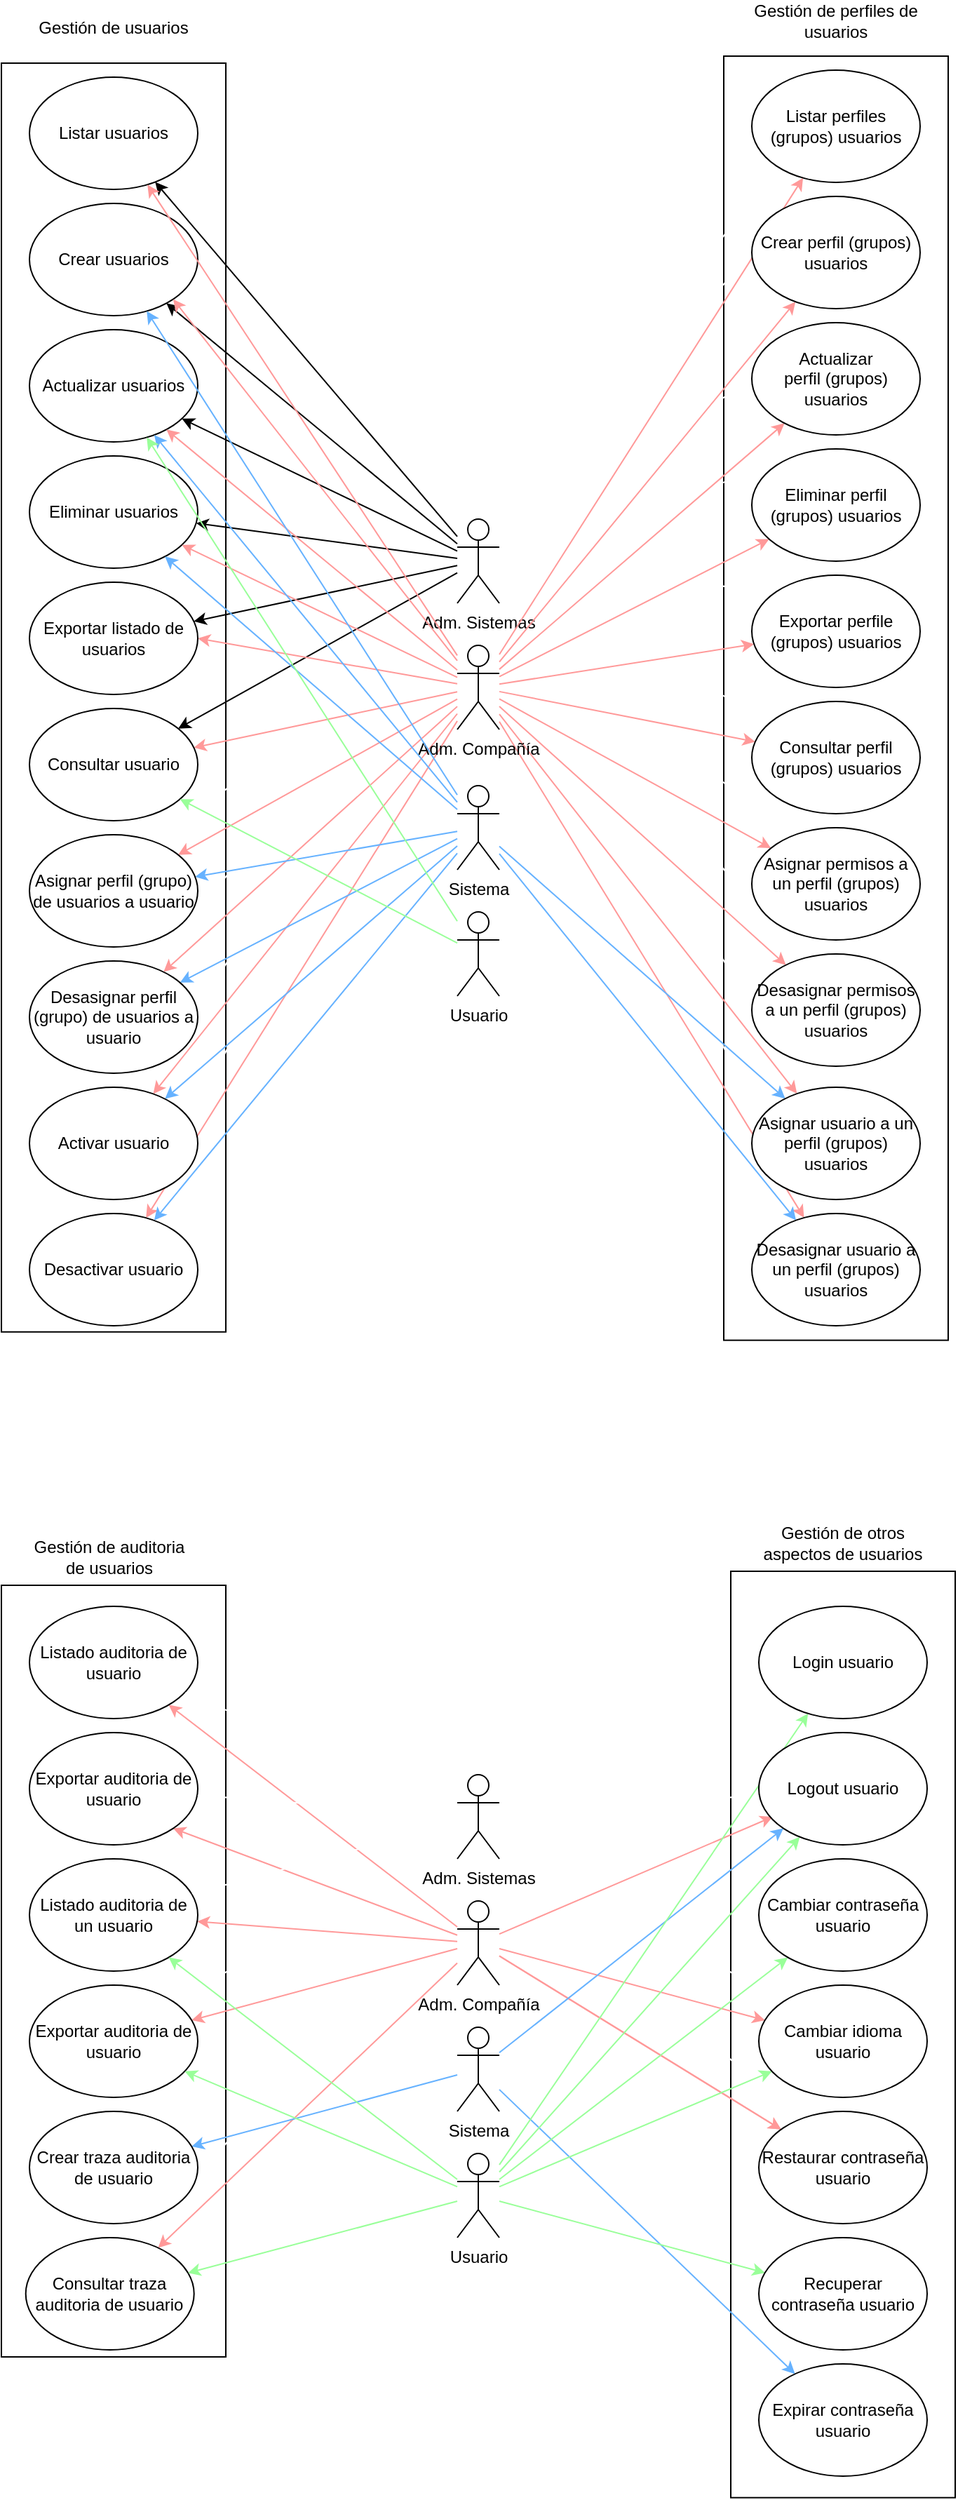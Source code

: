 <mxfile>
    <diagram id="XxmZaBKpFqPpCZRDXPVk" name="Page-1">
        <mxGraphModel dx="832" dy="467" grid="1" gridSize="10" guides="1" tooltips="1" connect="1" arrows="1" fold="1" page="1" pageScale="1" pageWidth="850" pageHeight="1100" math="0" shadow="0">
            <root>
                <mxCell id="0"/>
                <mxCell id="1" parent="0"/>
                <mxCell id="110" value="" style="rounded=0;whiteSpace=wrap;html=1;rotation=-90;" vertex="1" parent="1">
                    <mxGeometry x="429.85" y="1405.17" width="660.32" height="160" as="geometry"/>
                </mxCell>
                <mxCell id="33" value="" style="rounded=0;whiteSpace=wrap;html=1;rotation=-90;" vertex="1" parent="1">
                    <mxGeometry x="297.35" y="452.67" width="915.32" height="160" as="geometry"/>
                </mxCell>
                <mxCell id="5" value="" style="rounded=0;whiteSpace=wrap;html=1;rotation=-90;" vertex="1" parent="1">
                    <mxGeometry x="-212.18" y="452.2" width="904.38" height="160" as="geometry"/>
                </mxCell>
                <mxCell id="6" value="Listar usuarios" style="ellipse;whiteSpace=wrap;html=1;" vertex="1" parent="1">
                    <mxGeometry x="180" y="90" width="120" height="80" as="geometry"/>
                </mxCell>
                <mxCell id="7" value="Crear usuarios" style="ellipse;whiteSpace=wrap;html=1;" vertex="1" parent="1">
                    <mxGeometry x="180" y="180" width="120" height="80" as="geometry"/>
                </mxCell>
                <mxCell id="8" value="Actualizar usuarios" style="ellipse;whiteSpace=wrap;html=1;" vertex="1" parent="1">
                    <mxGeometry x="180" y="270" width="120" height="80" as="geometry"/>
                </mxCell>
                <mxCell id="9" value="Eliminar usuarios" style="ellipse;whiteSpace=wrap;html=1;" vertex="1" parent="1">
                    <mxGeometry x="180" y="360" width="120" height="80" as="geometry"/>
                </mxCell>
                <mxCell id="10" value="Gestión de usuarios" style="text;html=1;strokeColor=none;fillColor=none;align=center;verticalAlign=middle;whiteSpace=wrap;rounded=0;" vertex="1" parent="1">
                    <mxGeometry x="180" y="40" width="120" height="30" as="geometry"/>
                </mxCell>
                <mxCell id="15" style="edgeStyle=none;html=1;" edge="1" parent="1" source="13" target="6">
                    <mxGeometry relative="1" as="geometry"/>
                </mxCell>
                <mxCell id="16" style="edgeStyle=none;html=1;" edge="1" parent="1" source="13" target="7">
                    <mxGeometry relative="1" as="geometry"/>
                </mxCell>
                <mxCell id="17" style="edgeStyle=none;html=1;" edge="1" parent="1" source="13" target="8">
                    <mxGeometry relative="1" as="geometry"/>
                </mxCell>
                <mxCell id="18" style="edgeStyle=none;html=1;" edge="1" parent="1" source="13" target="9">
                    <mxGeometry relative="1" as="geometry">
                        <mxPoint x="600" y="340" as="targetPoint"/>
                    </mxGeometry>
                </mxCell>
                <mxCell id="26" style="edgeStyle=none;html=1;" edge="1" parent="1" source="13" target="24">
                    <mxGeometry relative="1" as="geometry">
                        <mxPoint x="620" y="350" as="targetPoint"/>
                    </mxGeometry>
                </mxCell>
                <mxCell id="29" style="edgeStyle=none;html=1;" edge="1" parent="1" source="13" target="28">
                    <mxGeometry relative="1" as="geometry">
                        <mxPoint x="550" y="350" as="targetPoint"/>
                    </mxGeometry>
                </mxCell>
                <mxCell id="43" style="edgeStyle=none;html=1;entryX=0;entryY=1;entryDx=0;entryDy=0;strokeColor=#FFFFFF;" edge="1" parent="1" source="13" target="34">
                    <mxGeometry relative="1" as="geometry"/>
                </mxCell>
                <mxCell id="44" style="edgeStyle=none;html=1;entryX=0;entryY=0.5;entryDx=0;entryDy=0;strokeColor=#FFFFFF;" edge="1" parent="1" source="13" target="36">
                    <mxGeometry relative="1" as="geometry"/>
                </mxCell>
                <mxCell id="45" style="edgeStyle=none;html=1;entryX=0;entryY=0.5;entryDx=0;entryDy=0;strokeColor=#FFFFFF;" edge="1" parent="1" source="13" target="37">
                    <mxGeometry relative="1" as="geometry"/>
                </mxCell>
                <mxCell id="46" style="edgeStyle=none;html=1;entryX=0;entryY=0;entryDx=0;entryDy=0;strokeColor=#FFFFFF;" edge="1" parent="1" source="13" target="38">
                    <mxGeometry relative="1" as="geometry"/>
                </mxCell>
                <mxCell id="47" style="edgeStyle=none;html=1;entryX=0;entryY=0;entryDx=0;entryDy=0;strokeColor=#FFFFFF;" edge="1" parent="1" source="13" target="39">
                    <mxGeometry relative="1" as="geometry"/>
                </mxCell>
                <mxCell id="48" style="edgeStyle=none;html=1;strokeColor=#FFFFFF;" edge="1" parent="1" source="13" target="40">
                    <mxGeometry relative="1" as="geometry"/>
                </mxCell>
                <mxCell id="49" style="edgeStyle=none;html=1;strokeColor=#FFFFFF;" edge="1" parent="1" source="13" target="41">
                    <mxGeometry relative="1" as="geometry"/>
                </mxCell>
                <mxCell id="50" style="edgeStyle=none;html=1;strokeColor=#FFFFFF;" edge="1" parent="1" source="13" target="42">
                    <mxGeometry relative="1" as="geometry"/>
                </mxCell>
                <mxCell id="75" style="edgeStyle=none;html=1;strokeColor=#FFFFFF;" edge="1" parent="1" source="13" target="73">
                    <mxGeometry relative="1" as="geometry"/>
                </mxCell>
                <mxCell id="76" style="edgeStyle=none;html=1;strokeColor=#FFFFFF;" edge="1" parent="1" source="13" target="74">
                    <mxGeometry relative="1" as="geometry"/>
                </mxCell>
                <mxCell id="81" style="edgeStyle=none;html=1;strokeColor=#FFFFFF;" edge="1" parent="1" source="13" target="71">
                    <mxGeometry relative="1" as="geometry"/>
                </mxCell>
                <mxCell id="82" style="edgeStyle=none;html=1;strokeColor=#FFFFFF;" edge="1" parent="1" source="13" target="72">
                    <mxGeometry relative="1" as="geometry"/>
                </mxCell>
                <mxCell id="145" style="edgeStyle=none;html=1;strokeColor=#FFFFFF;" edge="1" parent="1" source="13" target="139">
                    <mxGeometry relative="1" as="geometry"/>
                </mxCell>
                <mxCell id="146" style="edgeStyle=none;html=1;strokeColor=#FFFFFF;" edge="1" parent="1" source="13" target="140">
                    <mxGeometry relative="1" as="geometry"/>
                </mxCell>
                <mxCell id="13" value="Adm. Sistemas" style="shape=umlActor;verticalLabelPosition=bottom;verticalAlign=top;html=1;" vertex="1" parent="1">
                    <mxGeometry x="485" y="405" width="30" height="60" as="geometry"/>
                </mxCell>
                <mxCell id="19" style="edgeStyle=none;html=1;strokeColor=#FF9999;" edge="1" parent="1" source="14" target="6">
                    <mxGeometry relative="1" as="geometry"/>
                </mxCell>
                <mxCell id="20" style="edgeStyle=none;html=1;strokeColor=#FF9999;entryX=1;entryY=1;entryDx=0;entryDy=0;" edge="1" parent="1" source="14" target="7">
                    <mxGeometry relative="1" as="geometry">
                        <mxPoint x="620" y="340" as="targetPoint"/>
                    </mxGeometry>
                </mxCell>
                <mxCell id="21" style="edgeStyle=none;html=1;strokeColor=#FF9999;" edge="1" parent="1" source="14" target="8">
                    <mxGeometry relative="1" as="geometry"/>
                </mxCell>
                <mxCell id="22" style="edgeStyle=none;html=1;strokeColor=#FF9999;" edge="1" parent="1" source="14" target="9">
                    <mxGeometry relative="1" as="geometry">
                        <mxPoint x="650" y="380" as="targetPoint"/>
                    </mxGeometry>
                </mxCell>
                <mxCell id="27" style="edgeStyle=none;html=1;strokeColor=#FF9999;entryX=1;entryY=0.5;entryDx=0;entryDy=0;" edge="1" parent="1" source="14" target="24">
                    <mxGeometry relative="1" as="geometry">
                        <mxPoint x="400" y="490" as="targetPoint"/>
                    </mxGeometry>
                </mxCell>
                <mxCell id="31" style="edgeStyle=none;html=1;strokeColor=#FF9999;" edge="1" parent="1" source="14" target="28">
                    <mxGeometry relative="1" as="geometry"/>
                </mxCell>
                <mxCell id="51" style="edgeStyle=none;html=1;strokeColor=#FF9999;" edge="1" parent="1" source="14" target="34">
                    <mxGeometry relative="1" as="geometry"/>
                </mxCell>
                <mxCell id="52" style="edgeStyle=none;html=1;strokeColor=#FF9999;" edge="1" parent="1" source="14" target="36">
                    <mxGeometry relative="1" as="geometry"/>
                </mxCell>
                <mxCell id="53" style="edgeStyle=none;html=1;strokeColor=#FF9999;" edge="1" parent="1" source="14" target="37">
                    <mxGeometry relative="1" as="geometry"/>
                </mxCell>
                <mxCell id="54" style="edgeStyle=none;html=1;strokeColor=#FF9999;" edge="1" parent="1" source="14" target="38">
                    <mxGeometry relative="1" as="geometry"/>
                </mxCell>
                <mxCell id="55" style="edgeStyle=none;html=1;strokeColor=#FF9999;" edge="1" parent="1" source="14" target="39">
                    <mxGeometry relative="1" as="geometry"/>
                </mxCell>
                <mxCell id="56" style="edgeStyle=none;html=1;strokeColor=#FF9999;" edge="1" parent="1" source="14" target="40">
                    <mxGeometry relative="1" as="geometry"/>
                </mxCell>
                <mxCell id="57" style="edgeStyle=none;html=1;strokeColor=#FF9999;" edge="1" parent="1" source="14" target="41">
                    <mxGeometry relative="1" as="geometry"/>
                </mxCell>
                <mxCell id="58" style="edgeStyle=none;html=1;strokeColor=#FF9999;" edge="1" parent="1" source="14" target="42">
                    <mxGeometry relative="1" as="geometry"/>
                </mxCell>
                <mxCell id="77" style="edgeStyle=none;html=1;strokeColor=#FF9999;" edge="1" parent="1" source="14" target="73">
                    <mxGeometry relative="1" as="geometry"/>
                </mxCell>
                <mxCell id="78" style="edgeStyle=none;html=1;strokeColor=#FF9999;" edge="1" parent="1" source="14" target="74">
                    <mxGeometry relative="1" as="geometry"/>
                </mxCell>
                <mxCell id="83" style="edgeStyle=none;html=1;strokeColor=#FF9999;" edge="1" parent="1" source="14" target="71">
                    <mxGeometry relative="1" as="geometry"/>
                </mxCell>
                <mxCell id="84" style="edgeStyle=none;html=1;strokeColor=#FF9999;" edge="1" parent="1" source="14" target="72">
                    <mxGeometry relative="1" as="geometry"/>
                </mxCell>
                <mxCell id="143" style="edgeStyle=none;html=1;strokeColor=#FF9999;" edge="1" parent="1" source="14" target="139">
                    <mxGeometry relative="1" as="geometry"/>
                </mxCell>
                <mxCell id="144" style="edgeStyle=none;html=1;strokeColor=#FF9999;" edge="1" parent="1" source="14" target="140">
                    <mxGeometry relative="1" as="geometry"/>
                </mxCell>
                <mxCell id="14" value="Adm. Compañía" style="shape=umlActor;verticalLabelPosition=bottom;verticalAlign=top;html=1;" vertex="1" parent="1">
                    <mxGeometry x="485" y="495" width="30" height="60" as="geometry"/>
                </mxCell>
                <mxCell id="24" value="Exportar listado de usuarios" style="ellipse;whiteSpace=wrap;html=1;" vertex="1" parent="1">
                    <mxGeometry x="180" y="450" width="120" height="80" as="geometry"/>
                </mxCell>
                <mxCell id="28" value="Consultar usuario" style="ellipse;whiteSpace=wrap;html=1;" vertex="1" parent="1">
                    <mxGeometry x="180" y="540" width="120" height="80" as="geometry"/>
                </mxCell>
                <mxCell id="34" value="Listar perfiles (grupos) usuarios" style="ellipse;whiteSpace=wrap;html=1;" vertex="1" parent="1">
                    <mxGeometry x="695" y="85" width="120" height="80" as="geometry"/>
                </mxCell>
                <mxCell id="35" value="Gestión de perfiles de usuarios" style="text;html=1;strokeColor=none;fillColor=none;align=center;verticalAlign=middle;whiteSpace=wrap;rounded=0;" vertex="1" parent="1">
                    <mxGeometry x="695" y="35" width="120" height="30" as="geometry"/>
                </mxCell>
                <mxCell id="36" value="Crear perfil (grupos) usuarios" style="ellipse;whiteSpace=wrap;html=1;" vertex="1" parent="1">
                    <mxGeometry x="695" y="175" width="120" height="80" as="geometry"/>
                </mxCell>
                <mxCell id="37" value="Actualizar&lt;span style=&quot;color: rgba(0, 0, 0, 0); font-family: monospace; font-size: 0px; text-align: start;&quot;&gt;%3CmxGraphModel%3E%3Croot%3E%3CmxCell%20id%3D%220%22%2F%3E%3CmxCell%20id%3D%221%22%20parent%3D%220%22%2F%3E%3CmxCell%20id%3D%222%22%20value%3D%22Crear%20perfile%20(grupos)%20usuarios%22%20style%3D%22ellipse%3BwhiteSpace%3Dwrap%3Bhtml%3D1%3B%22%20vertex%3D%221%22%20parent%3D%221%22%3E%3CmxGeometry%20x%3D%22695%22%20y%3D%22180%22%20width%3D%22120%22%20height%3D%2280%22%20as%3D%22geometry%22%2F%3E%3C%2FmxCell%3E%3C%2Froot%3E%3C%2FmxGraphModel%3E&lt;/span&gt;&lt;br&gt;perfil (grupos) usuarios" style="ellipse;whiteSpace=wrap;html=1;" vertex="1" parent="1">
                    <mxGeometry x="695" y="265" width="120" height="80" as="geometry"/>
                </mxCell>
                <mxCell id="38" value="Eliminar perfil (grupos) usuarios" style="ellipse;whiteSpace=wrap;html=1;" vertex="1" parent="1">
                    <mxGeometry x="695" y="355" width="120" height="80" as="geometry"/>
                </mxCell>
                <mxCell id="39" value="Exportar perfile (grupos) usuarios&lt;span style=&quot;color: rgba(0, 0, 0, 0); font-family: monospace; font-size: 0px; text-align: start;&quot;&gt;%3CmxGraphModel%3E%3Croot%3E%3CmxCell%20id%3D%220%22%2F%3E%3CmxCell%20id%3D%221%22%20parent%3D%220%22%2F%3E%3CmxCell%20id%3D%222%22%20value%3D%22Crear%20perfile%20(grupos)%20usuarios%22%20style%3D%22ellipse%3BwhiteSpace%3Dwrap%3Bhtml%3D1%3B%22%20vertex%3D%221%22%20parent%3D%221%22%3E%3CmxGeometry%20x%3D%22695%22%20y%3D%22180%22%20width%3D%22120%22%20height%3D%2280%22%20as%3D%22geometry%22%2F%3E%3C%2FmxCell%3E%3C%2Froot%3E%3C%2FmxGraphModel%3E&lt;/span&gt;&lt;span style=&quot;color: rgba(0, 0, 0, 0); font-family: monospace; font-size: 0px; text-align: start;&quot;&gt;%3CmxGraphModel%3E%3Croot%3E%3CmxCell%20id%3D%220%22%2F%3E%3CmxCell%20id%3D%221%22%20parent%3D%220%22%2F%3E%3CmxCell%20id%3D%222%22%20value%3D%22Crear%20perfile%20(grupos)%20usuarios%22%20style%3D%22ellipse%3BwhiteSpace%3Dwrap%3Bhtml%3D1%3B%22%20vertex%3D%221%22%20parent%3D%221%22%3E%3CmxGeometry%20x%3D%22695%22%20y%3D%22180%22%20width%3D%22120%22%20height%3D%2280%22%20as%3D%22geometry%22%2F%3E%3C%2FmxCell%3E%3C%2Froot%3E%3C%2FmxGraphModel%3E&lt;/span&gt;" style="ellipse;whiteSpace=wrap;html=1;" vertex="1" parent="1">
                    <mxGeometry x="695" y="445" width="120" height="80" as="geometry"/>
                </mxCell>
                <mxCell id="40" value="Consultar perfil (grupos) usuarios" style="ellipse;whiteSpace=wrap;html=1;" vertex="1" parent="1">
                    <mxGeometry x="695" y="535" width="120" height="80" as="geometry"/>
                </mxCell>
                <mxCell id="41" value="Asignar permisos a un perfil (grupos) usuarios" style="ellipse;whiteSpace=wrap;html=1;" vertex="1" parent="1">
                    <mxGeometry x="695" y="625" width="120" height="80" as="geometry"/>
                </mxCell>
                <mxCell id="42" value="Desasignar permisos a un perfil (grupos) usuarios" style="ellipse;whiteSpace=wrap;html=1;" vertex="1" parent="1">
                    <mxGeometry x="695" y="715" width="120" height="80" as="geometry"/>
                </mxCell>
                <mxCell id="62" value="" style="rounded=0;whiteSpace=wrap;html=1;rotation=-90;" vertex="1" parent="1">
                    <mxGeometry x="-35" y="1360" width="550" height="160" as="geometry"/>
                </mxCell>
                <mxCell id="95" style="edgeStyle=none;html=1;strokeColor=#FFFFFF;" edge="1" parent="1" source="60" target="65">
                    <mxGeometry relative="1" as="geometry"/>
                </mxCell>
                <mxCell id="97" style="edgeStyle=none;html=1;strokeColor=#FFFFFF;" edge="1" parent="1" source="60" target="89">
                    <mxGeometry relative="1" as="geometry"/>
                </mxCell>
                <mxCell id="116" style="edgeStyle=none;html=1;strokeColor=#FFFFFF;" edge="1" parent="1" source="60" target="112">
                    <mxGeometry relative="1" as="geometry"/>
                </mxCell>
                <mxCell id="118" style="edgeStyle=none;html=1;strokeColor=#FFFFFF;" edge="1" parent="1" source="60" target="114">
                    <mxGeometry relative="1" as="geometry"/>
                </mxCell>
                <mxCell id="123" style="edgeStyle=none;html=1;strokeColor=#FFFFFF;" edge="1" parent="1" source="60" target="119">
                    <mxGeometry relative="1" as="geometry"/>
                </mxCell>
                <mxCell id="60" value="Adm. Sistemas" style="shape=umlActor;verticalLabelPosition=bottom;verticalAlign=top;html=1;" vertex="1" parent="1">
                    <mxGeometry x="485" y="1300" width="30" height="60" as="geometry"/>
                </mxCell>
                <mxCell id="98" style="edgeStyle=none;html=1;strokeColor=#FF9999;" edge="1" parent="1" source="61" target="63">
                    <mxGeometry relative="1" as="geometry"/>
                </mxCell>
                <mxCell id="99" style="edgeStyle=none;html=1;entryX=1;entryY=1;entryDx=0;entryDy=0;strokeColor=#FF9999;" edge="1" parent="1" source="61" target="66">
                    <mxGeometry relative="1" as="geometry"/>
                </mxCell>
                <mxCell id="100" style="edgeStyle=none;html=1;strokeColor=#FF9999;" edge="1" parent="1" source="61" target="64">
                    <mxGeometry relative="1" as="geometry"/>
                </mxCell>
                <mxCell id="101" style="edgeStyle=none;html=1;strokeColor=#FF9999;" edge="1" parent="1" source="61" target="65">
                    <mxGeometry relative="1" as="geometry">
                        <mxPoint x="340" y="1460" as="targetPoint"/>
                    </mxGeometry>
                </mxCell>
                <mxCell id="102" style="edgeStyle=none;html=1;strokeColor=#FF9999;" edge="1" parent="1" source="61" target="89">
                    <mxGeometry relative="1" as="geometry"/>
                </mxCell>
                <mxCell id="120" style="edgeStyle=none;html=1;strokeColor=#FF9999;" edge="1" parent="1" source="61" target="119">
                    <mxGeometry relative="1" as="geometry"/>
                </mxCell>
                <mxCell id="124" style="edgeStyle=none;html=1;entryX=0.083;entryY=0.75;entryDx=0;entryDy=0;entryPerimeter=0;strokeColor=#FF9999;" edge="1" parent="1" source="61" target="112">
                    <mxGeometry relative="1" as="geometry"/>
                </mxCell>
                <mxCell id="126" style="edgeStyle=none;html=1;strokeColor=#FF9999;" edge="1" parent="1" source="61" target="114">
                    <mxGeometry relative="1" as="geometry"/>
                </mxCell>
                <mxCell id="127" style="edgeStyle=none;html=1;strokeColor=#FF9999;" edge="1" parent="1" source="61" target="119">
                    <mxGeometry relative="1" as="geometry"/>
                </mxCell>
                <mxCell id="61" value="Adm. Compañía" style="shape=umlActor;verticalLabelPosition=bottom;verticalAlign=top;html=1;" vertex="1" parent="1">
                    <mxGeometry x="485" y="1390" width="30" height="60" as="geometry"/>
                </mxCell>
                <mxCell id="63" value="Listado auditoria de usuario" style="ellipse;whiteSpace=wrap;html=1;" vertex="1" parent="1">
                    <mxGeometry x="180" y="1180" width="120" height="80" as="geometry"/>
                </mxCell>
                <mxCell id="64" value="Listado auditoria de un usuario" style="ellipse;whiteSpace=wrap;html=1;" vertex="1" parent="1">
                    <mxGeometry x="180" y="1360" width="120" height="80" as="geometry"/>
                </mxCell>
                <mxCell id="65" value="Exportar auditoria de usuario" style="ellipse;whiteSpace=wrap;html=1;" vertex="1" parent="1">
                    <mxGeometry x="180" y="1450" width="120" height="80" as="geometry"/>
                </mxCell>
                <mxCell id="66" value="Exportar auditoria de usuario" style="ellipse;whiteSpace=wrap;html=1;" vertex="1" parent="1">
                    <mxGeometry x="180" y="1270" width="120" height="80" as="geometry"/>
                </mxCell>
                <mxCell id="68" style="edgeStyle=none;html=1;strokeColor=#66B2FF;" edge="1" parent="1" source="67" target="9">
                    <mxGeometry relative="1" as="geometry"/>
                </mxCell>
                <mxCell id="69" style="edgeStyle=none;html=1;strokeColor=#66B2FF;" edge="1" parent="1" source="67" target="8">
                    <mxGeometry relative="1" as="geometry"/>
                </mxCell>
                <mxCell id="70" style="edgeStyle=none;html=1;strokeColor=#66B2FF;" edge="1" parent="1" source="67" target="7">
                    <mxGeometry relative="1" as="geometry"/>
                </mxCell>
                <mxCell id="79" style="edgeStyle=none;html=1;strokeColor=#66B2FF;" edge="1" parent="1" source="67" target="73">
                    <mxGeometry relative="1" as="geometry"/>
                </mxCell>
                <mxCell id="80" style="edgeStyle=none;html=1;strokeColor=#66B2FF;" edge="1" parent="1" source="67" target="74">
                    <mxGeometry relative="1" as="geometry"/>
                </mxCell>
                <mxCell id="85" style="edgeStyle=none;html=1;strokeColor=#66B2FF;" edge="1" parent="1" source="67" target="71">
                    <mxGeometry relative="1" as="geometry"/>
                </mxCell>
                <mxCell id="86" style="edgeStyle=none;html=1;strokeColor=#66B2FF;" edge="1" parent="1" source="67" target="72">
                    <mxGeometry relative="1" as="geometry"/>
                </mxCell>
                <mxCell id="141" style="edgeStyle=none;html=1;strokeColor=#66B2FF;" edge="1" parent="1" source="67" target="139">
                    <mxGeometry relative="1" as="geometry"/>
                </mxCell>
                <mxCell id="142" style="edgeStyle=none;html=1;strokeColor=#66B2FF;" edge="1" parent="1" source="67" target="140">
                    <mxGeometry relative="1" as="geometry"/>
                </mxCell>
                <mxCell id="67" value="Sistema" style="shape=umlActor;verticalLabelPosition=bottom;verticalAlign=top;html=1;" vertex="1" parent="1">
                    <mxGeometry x="485" y="595" width="30" height="60" as="geometry"/>
                </mxCell>
                <mxCell id="71" value="Asignar usuario a un perfil (grupos) usuarios" style="ellipse;whiteSpace=wrap;html=1;" vertex="1" parent="1">
                    <mxGeometry x="695.01" y="810" width="120" height="80" as="geometry"/>
                </mxCell>
                <mxCell id="72" value="Desasignar usuario a un perfil (grupos) usuarios" style="ellipse;whiteSpace=wrap;html=1;" vertex="1" parent="1">
                    <mxGeometry x="695.01" y="900" width="120" height="80" as="geometry"/>
                </mxCell>
                <mxCell id="73" value="Asignar perfil (grupo) de usuarios a usuario" style="ellipse;whiteSpace=wrap;html=1;" vertex="1" parent="1">
                    <mxGeometry x="180" y="630" width="120" height="80" as="geometry"/>
                </mxCell>
                <mxCell id="74" value="Desasignar perfil (grupo) de usuarios a usuario" style="ellipse;whiteSpace=wrap;html=1;" vertex="1" parent="1">
                    <mxGeometry x="180" y="720" width="120" height="80" as="geometry"/>
                </mxCell>
                <mxCell id="91" style="edgeStyle=none;html=1;strokeColor=#66B2FF;" edge="1" parent="1" source="87" target="90">
                    <mxGeometry relative="1" as="geometry"/>
                </mxCell>
                <mxCell id="128" style="edgeStyle=none;html=1;entryX=0;entryY=1;entryDx=0;entryDy=0;strokeColor=#66B2FF;" edge="1" parent="1" source="87" target="112">
                    <mxGeometry relative="1" as="geometry"/>
                </mxCell>
                <mxCell id="130" style="edgeStyle=none;html=1;strokeColor=#66B2FF;" edge="1" parent="1" source="87" target="129">
                    <mxGeometry relative="1" as="geometry"/>
                </mxCell>
                <mxCell id="87" value="Sistema" style="shape=umlActor;verticalLabelPosition=bottom;verticalAlign=top;html=1;" vertex="1" parent="1">
                    <mxGeometry x="485" y="1480" width="30" height="60" as="geometry"/>
                </mxCell>
                <mxCell id="88" value="Gestión de auditoria de usuarios" style="text;html=1;strokeColor=none;fillColor=none;align=center;verticalAlign=middle;whiteSpace=wrap;rounded=0;" vertex="1" parent="1">
                    <mxGeometry x="177.35" y="1130" width="120" height="30" as="geometry"/>
                </mxCell>
                <mxCell id="89" value="Consultar traza auditoria de usuario" style="ellipse;whiteSpace=wrap;html=1;" vertex="1" parent="1">
                    <mxGeometry x="177.35" y="1630" width="120" height="80" as="geometry"/>
                </mxCell>
                <mxCell id="90" value="Crear traza auditoria de usuario" style="ellipse;whiteSpace=wrap;html=1;" vertex="1" parent="1">
                    <mxGeometry x="180" y="1540" width="120" height="80" as="geometry"/>
                </mxCell>
                <mxCell id="94" style="edgeStyle=none;html=1;strokeColor=#FFFFFF;" edge="1" parent="1" source="60" target="64">
                    <mxGeometry relative="1" as="geometry"/>
                </mxCell>
                <mxCell id="93" style="edgeStyle=none;html=1;strokeColor=#FFFFFF;" edge="1" parent="1" source="60" target="66">
                    <mxGeometry relative="1" as="geometry">
                        <mxPoint x="350" y="1330" as="targetPoint"/>
                    </mxGeometry>
                </mxCell>
                <mxCell id="92" style="edgeStyle=none;html=1;strokeColor=#FFFFFF;" edge="1" parent="1" source="60" target="63">
                    <mxGeometry relative="1" as="geometry"/>
                </mxCell>
                <mxCell id="104" style="edgeStyle=none;html=1;strokeColor=#99FF99;" edge="1" parent="1" source="103" target="28">
                    <mxGeometry relative="1" as="geometry"/>
                </mxCell>
                <mxCell id="105" style="edgeStyle=none;html=1;strokeColor=#99FF99;" edge="1" parent="1" source="103" target="8">
                    <mxGeometry relative="1" as="geometry"/>
                </mxCell>
                <mxCell id="103" value="Usuario" style="shape=umlActor;verticalLabelPosition=bottom;verticalAlign=top;html=1;" vertex="1" parent="1">
                    <mxGeometry x="485" y="685" width="30" height="60" as="geometry"/>
                </mxCell>
                <mxCell id="107" style="edgeStyle=none;html=1;strokeColor=#99FF99;" edge="1" parent="1" source="106" target="64">
                    <mxGeometry relative="1" as="geometry"/>
                </mxCell>
                <mxCell id="108" style="edgeStyle=none;html=1;strokeColor=#99FF99;" edge="1" parent="1" source="106" target="65">
                    <mxGeometry relative="1" as="geometry"/>
                </mxCell>
                <mxCell id="109" style="edgeStyle=none;html=1;strokeColor=#99FF99;" edge="1" parent="1" source="106" target="89">
                    <mxGeometry relative="1" as="geometry"/>
                </mxCell>
                <mxCell id="131" style="edgeStyle=none;html=1;strokeColor=#99FF99;" edge="1" parent="1" source="106" target="111">
                    <mxGeometry relative="1" as="geometry"/>
                </mxCell>
                <mxCell id="132" style="edgeStyle=none;html=1;strokeColor=#99FF99;" edge="1" parent="1" source="106" target="112">
                    <mxGeometry relative="1" as="geometry"/>
                </mxCell>
                <mxCell id="133" style="edgeStyle=none;html=1;strokeColor=#99FF99;" edge="1" parent="1" source="106" target="113">
                    <mxGeometry relative="1" as="geometry"/>
                </mxCell>
                <mxCell id="134" style="edgeStyle=none;html=1;strokeColor=#99FF99;" edge="1" parent="1" source="106" target="114">
                    <mxGeometry relative="1" as="geometry"/>
                </mxCell>
                <mxCell id="135" style="edgeStyle=none;html=1;strokeColor=#99FF99;" edge="1" parent="1" source="106" target="122">
                    <mxGeometry relative="1" as="geometry"/>
                </mxCell>
                <mxCell id="106" value="Usuario" style="shape=umlActor;verticalLabelPosition=bottom;verticalAlign=top;html=1;" vertex="1" parent="1">
                    <mxGeometry x="485" y="1570" width="30" height="60" as="geometry"/>
                </mxCell>
                <mxCell id="111" value="Login usuario" style="ellipse;whiteSpace=wrap;html=1;" vertex="1" parent="1">
                    <mxGeometry x="700" y="1180" width="120" height="80" as="geometry"/>
                </mxCell>
                <mxCell id="112" value="Logout usuario" style="ellipse;whiteSpace=wrap;html=1;" vertex="1" parent="1">
                    <mxGeometry x="700" y="1270" width="120" height="80" as="geometry"/>
                </mxCell>
                <mxCell id="113" value="Cambiar contraseña usuario" style="ellipse;whiteSpace=wrap;html=1;" vertex="1" parent="1">
                    <mxGeometry x="700" y="1360" width="120" height="80" as="geometry"/>
                </mxCell>
                <mxCell id="114" value="Cambiar idioma usuario" style="ellipse;whiteSpace=wrap;html=1;" vertex="1" parent="1">
                    <mxGeometry x="700" y="1450" width="120" height="80" as="geometry"/>
                </mxCell>
                <mxCell id="119" value="Restaurar contraseña usuario" style="ellipse;whiteSpace=wrap;html=1;" vertex="1" parent="1">
                    <mxGeometry x="700" y="1540" width="120" height="80" as="geometry"/>
                </mxCell>
                <mxCell id="122" value="Recuperar contraseña usuario" style="ellipse;whiteSpace=wrap;html=1;" vertex="1" parent="1">
                    <mxGeometry x="700.01" y="1630" width="120" height="80" as="geometry"/>
                </mxCell>
                <mxCell id="129" value="Expirar contraseña usuario" style="ellipse;whiteSpace=wrap;html=1;" vertex="1" parent="1">
                    <mxGeometry x="700" y="1720" width="120" height="80" as="geometry"/>
                </mxCell>
                <mxCell id="136" value="Gestión de otros aspectos de usuarios" style="text;html=1;strokeColor=none;fillColor=none;align=center;verticalAlign=middle;whiteSpace=wrap;rounded=0;" vertex="1" parent="1">
                    <mxGeometry x="700.01" y="1120" width="120" height="30" as="geometry"/>
                </mxCell>
                <mxCell id="139" value="Activar usuario" style="ellipse;whiteSpace=wrap;html=1;" vertex="1" parent="1">
                    <mxGeometry x="180" y="810" width="120" height="80" as="geometry"/>
                </mxCell>
                <mxCell id="140" value="Desactivar usuario" style="ellipse;whiteSpace=wrap;html=1;" vertex="1" parent="1">
                    <mxGeometry x="180.01" y="900" width="120" height="80" as="geometry"/>
                </mxCell>
            </root>
        </mxGraphModel>
    </diagram>
</mxfile>